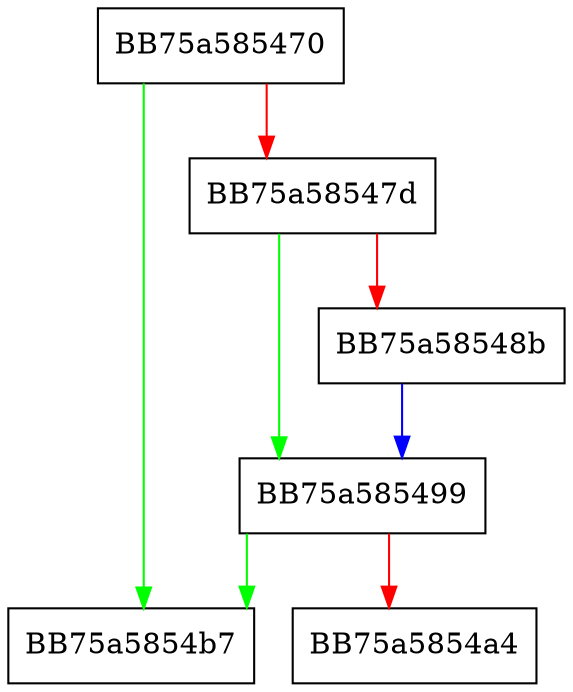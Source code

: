 digraph match_set {
  node [shape="box"];
  graph [splines=ortho];
  BB75a585470 -> BB75a5854b7 [color="green"];
  BB75a585470 -> BB75a58547d [color="red"];
  BB75a58547d -> BB75a585499 [color="green"];
  BB75a58547d -> BB75a58548b [color="red"];
  BB75a58548b -> BB75a585499 [color="blue"];
  BB75a585499 -> BB75a5854b7 [color="green"];
  BB75a585499 -> BB75a5854a4 [color="red"];
}